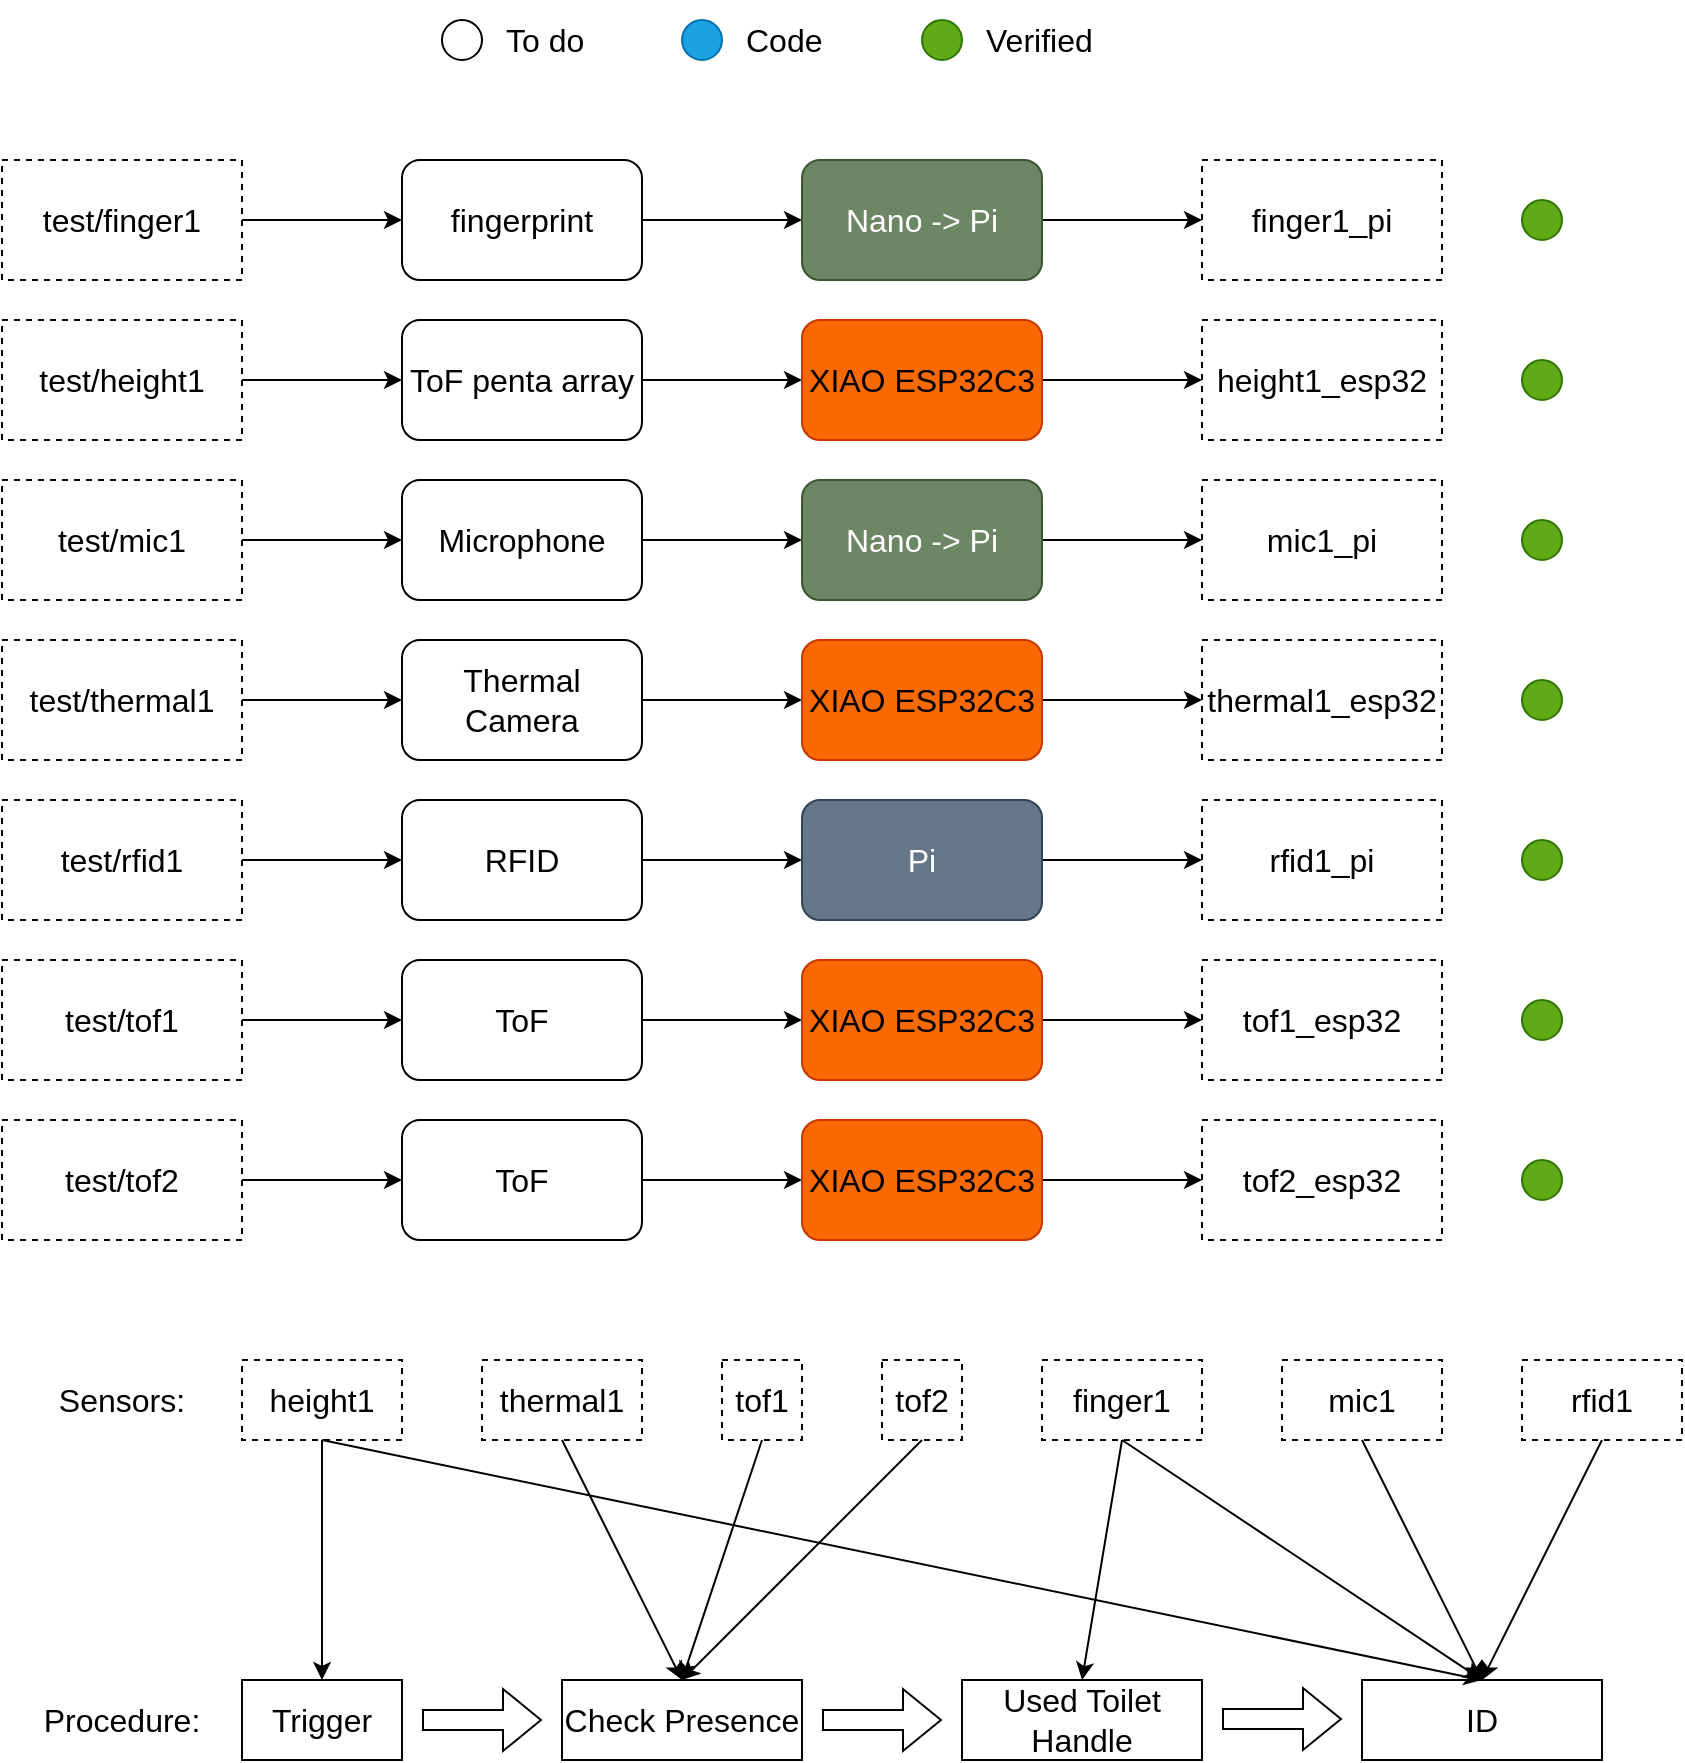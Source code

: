 <mxfile version="23.0.2" type="device">
  <diagram id="KD6A33hOnKHh0tPZ0QpS" name="Page-1">
    <mxGraphModel dx="1194" dy="824" grid="1" gridSize="10" guides="1" tooltips="1" connect="1" arrows="1" fold="1" page="1" pageScale="1" pageWidth="850" pageHeight="1100" math="0" shadow="0">
      <root>
        <mxCell id="0" />
        <mxCell id="1" parent="0" />
        <mxCell id="s0LngXk4wrC1B4DQAVKM-2" value="" style="edgeStyle=orthogonalEdgeStyle;rounded=0;orthogonalLoop=1;jettySize=auto;html=1;" parent="1" source="cqa180hqLIQ2aw_EELrV-1" target="s0LngXk4wrC1B4DQAVKM-1" edge="1">
          <mxGeometry relative="1" as="geometry" />
        </mxCell>
        <mxCell id="cqa180hqLIQ2aw_EELrV-1" value="fingerprint" style="rounded=1;whiteSpace=wrap;html=1;fontSize=16;" parent="1" vertex="1">
          <mxGeometry x="200" y="160" width="120" height="60" as="geometry" />
        </mxCell>
        <mxCell id="cqa180hqLIQ2aw_EELrV-6" value="" style="edgeStyle=orthogonalEdgeStyle;rounded=0;orthogonalLoop=1;jettySize=auto;html=1;fontSize=16;" parent="1" source="cqa180hqLIQ2aw_EELrV-4" target="cqa180hqLIQ2aw_EELrV-5" edge="1">
          <mxGeometry relative="1" as="geometry" />
        </mxCell>
        <mxCell id="cqa180hqLIQ2aw_EELrV-4" value="ToF penta array" style="rounded=1;whiteSpace=wrap;html=1;fontSize=16;" parent="1" vertex="1">
          <mxGeometry x="200" y="240" width="120" height="60" as="geometry" />
        </mxCell>
        <mxCell id="6i2Ng4-ThXqG3mX0xS2--31" value="" style="edgeStyle=orthogonalEdgeStyle;rounded=0;orthogonalLoop=1;jettySize=auto;html=1;fontSize=16;" parent="1" source="cqa180hqLIQ2aw_EELrV-5" target="6i2Ng4-ThXqG3mX0xS2--26" edge="1">
          <mxGeometry relative="1" as="geometry" />
        </mxCell>
        <mxCell id="cqa180hqLIQ2aw_EELrV-5" value="XIAO ESP32C3" style="rounded=1;whiteSpace=wrap;html=1;fontSize=16;fillColor=#fa6800;fontColor=#000000;strokeColor=#C73500;" parent="1" vertex="1">
          <mxGeometry x="400" y="240" width="120" height="60" as="geometry" />
        </mxCell>
        <mxCell id="cqa180hqLIQ2aw_EELrV-9" value="" style="edgeStyle=orthogonalEdgeStyle;rounded=0;orthogonalLoop=1;jettySize=auto;html=1;fontSize=16;entryX=0;entryY=0.5;entryDx=0;entryDy=0;" parent="1" source="cqa180hqLIQ2aw_EELrV-7" target="s0LngXk4wrC1B4DQAVKM-4" edge="1">
          <mxGeometry relative="1" as="geometry">
            <mxPoint x="400" y="350" as="targetPoint" />
          </mxGeometry>
        </mxCell>
        <mxCell id="cqa180hqLIQ2aw_EELrV-7" value="Microphone" style="rounded=1;whiteSpace=wrap;html=1;fontSize=16;" parent="1" vertex="1">
          <mxGeometry x="200" y="320" width="120" height="60" as="geometry" />
        </mxCell>
        <mxCell id="6i2Ng4-ThXqG3mX0xS2--32" value="" style="edgeStyle=orthogonalEdgeStyle;rounded=0;orthogonalLoop=1;jettySize=auto;html=1;fontSize=16;exitX=1;exitY=0.5;exitDx=0;exitDy=0;" parent="1" source="s0LngXk4wrC1B4DQAVKM-4" target="6i2Ng4-ThXqG3mX0xS2--27" edge="1">
          <mxGeometry relative="1" as="geometry">
            <mxPoint x="520" y="350" as="sourcePoint" />
          </mxGeometry>
        </mxCell>
        <mxCell id="cqa180hqLIQ2aw_EELrV-12" value="" style="edgeStyle=orthogonalEdgeStyle;rounded=0;orthogonalLoop=1;jettySize=auto;html=1;fontSize=16;" parent="1" source="cqa180hqLIQ2aw_EELrV-10" target="cqa180hqLIQ2aw_EELrV-11" edge="1">
          <mxGeometry relative="1" as="geometry" />
        </mxCell>
        <mxCell id="cqa180hqLIQ2aw_EELrV-10" value="Thermal Camera" style="rounded=1;whiteSpace=wrap;html=1;fontSize=16;" parent="1" vertex="1">
          <mxGeometry x="200" y="400" width="120" height="60" as="geometry" />
        </mxCell>
        <mxCell id="6i2Ng4-ThXqG3mX0xS2--22" value="" style="edgeStyle=orthogonalEdgeStyle;rounded=0;orthogonalLoop=1;jettySize=auto;html=1;fontSize=16;" parent="1" source="cqa180hqLIQ2aw_EELrV-11" target="6i2Ng4-ThXqG3mX0xS2--16" edge="1">
          <mxGeometry relative="1" as="geometry" />
        </mxCell>
        <mxCell id="cqa180hqLIQ2aw_EELrV-11" value="XIAO ESP32C3" style="whiteSpace=wrap;html=1;rounded=1;fontSize=16;fillColor=#fa6800;fontColor=#000000;strokeColor=#C73500;" parent="1" vertex="1">
          <mxGeometry x="400" y="400" width="120" height="60" as="geometry" />
        </mxCell>
        <mxCell id="cqa180hqLIQ2aw_EELrV-15" value="" style="edgeStyle=orthogonalEdgeStyle;rounded=0;orthogonalLoop=1;jettySize=auto;html=1;fontSize=16;" parent="1" source="cqa180hqLIQ2aw_EELrV-13" target="cqa180hqLIQ2aw_EELrV-14" edge="1">
          <mxGeometry relative="1" as="geometry" />
        </mxCell>
        <mxCell id="cqa180hqLIQ2aw_EELrV-13" value="RFID" style="rounded=1;whiteSpace=wrap;html=1;fontSize=16;" parent="1" vertex="1">
          <mxGeometry x="200" y="480" width="120" height="60" as="geometry" />
        </mxCell>
        <mxCell id="6i2Ng4-ThXqG3mX0xS2--23" value="" style="edgeStyle=orthogonalEdgeStyle;rounded=0;orthogonalLoop=1;jettySize=auto;html=1;fontSize=16;" parent="1" source="cqa180hqLIQ2aw_EELrV-14" target="6i2Ng4-ThXqG3mX0xS2--17" edge="1">
          <mxGeometry relative="1" as="geometry" />
        </mxCell>
        <mxCell id="cqa180hqLIQ2aw_EELrV-14" value="Pi" style="whiteSpace=wrap;html=1;rounded=1;fontSize=16;fillColor=#647687;fontColor=#ffffff;strokeColor=#314354;" parent="1" vertex="1">
          <mxGeometry x="400" y="480" width="120" height="60" as="geometry" />
        </mxCell>
        <mxCell id="cqa180hqLIQ2aw_EELrV-18" value="" style="edgeStyle=orthogonalEdgeStyle;rounded=0;orthogonalLoop=1;jettySize=auto;html=1;fontSize=16;" parent="1" source="cqa180hqLIQ2aw_EELrV-16" target="cqa180hqLIQ2aw_EELrV-17" edge="1">
          <mxGeometry relative="1" as="geometry" />
        </mxCell>
        <mxCell id="cqa180hqLIQ2aw_EELrV-16" value="ToF" style="rounded=1;whiteSpace=wrap;html=1;fontSize=16;" parent="1" vertex="1">
          <mxGeometry x="200" y="560" width="120" height="60" as="geometry" />
        </mxCell>
        <mxCell id="6i2Ng4-ThXqG3mX0xS2--24" value="" style="edgeStyle=orthogonalEdgeStyle;rounded=0;orthogonalLoop=1;jettySize=auto;html=1;fontSize=16;" parent="1" source="cqa180hqLIQ2aw_EELrV-17" target="6i2Ng4-ThXqG3mX0xS2--18" edge="1">
          <mxGeometry relative="1" as="geometry" />
        </mxCell>
        <mxCell id="cqa180hqLIQ2aw_EELrV-17" value="XIAO ESP32C3" style="whiteSpace=wrap;html=1;rounded=1;fontSize=16;fillColor=#fa6800;fontColor=#000000;strokeColor=#C73500;" parent="1" vertex="1">
          <mxGeometry x="400" y="560" width="120" height="60" as="geometry" />
        </mxCell>
        <mxCell id="cqa180hqLIQ2aw_EELrV-21" value="" style="edgeStyle=orthogonalEdgeStyle;rounded=0;orthogonalLoop=1;jettySize=auto;html=1;" parent="1" source="cqa180hqLIQ2aw_EELrV-19" target="cqa180hqLIQ2aw_EELrV-1" edge="1">
          <mxGeometry relative="1" as="geometry" />
        </mxCell>
        <mxCell id="cqa180hqLIQ2aw_EELrV-19" value="test/finger1" style="whiteSpace=wrap;html=1;fontSize=16;rounded=0;dashed=1;" parent="1" vertex="1">
          <mxGeometry y="160" width="120" height="60" as="geometry" />
        </mxCell>
        <mxCell id="cqa180hqLIQ2aw_EELrV-27" value="" style="edgeStyle=orthogonalEdgeStyle;rounded=0;orthogonalLoop=1;jettySize=auto;html=1;" parent="1" source="cqa180hqLIQ2aw_EELrV-22" target="cqa180hqLIQ2aw_EELrV-4" edge="1">
          <mxGeometry relative="1" as="geometry" />
        </mxCell>
        <mxCell id="cqa180hqLIQ2aw_EELrV-22" value="test/height1" style="whiteSpace=wrap;html=1;fontSize=16;rounded=0;dashed=1;" parent="1" vertex="1">
          <mxGeometry y="240" width="120" height="60" as="geometry" />
        </mxCell>
        <mxCell id="cqa180hqLIQ2aw_EELrV-28" value="" style="edgeStyle=orthogonalEdgeStyle;rounded=0;orthogonalLoop=1;jettySize=auto;html=1;" parent="1" source="cqa180hqLIQ2aw_EELrV-23" target="cqa180hqLIQ2aw_EELrV-7" edge="1">
          <mxGeometry relative="1" as="geometry" />
        </mxCell>
        <mxCell id="cqa180hqLIQ2aw_EELrV-23" value="test/mic1" style="whiteSpace=wrap;html=1;fontSize=16;rounded=0;dashed=1;" parent="1" vertex="1">
          <mxGeometry y="320" width="120" height="60" as="geometry" />
        </mxCell>
        <mxCell id="cqa180hqLIQ2aw_EELrV-29" value="" style="edgeStyle=orthogonalEdgeStyle;rounded=0;orthogonalLoop=1;jettySize=auto;html=1;" parent="1" source="cqa180hqLIQ2aw_EELrV-24" target="cqa180hqLIQ2aw_EELrV-10" edge="1">
          <mxGeometry relative="1" as="geometry" />
        </mxCell>
        <mxCell id="cqa180hqLIQ2aw_EELrV-24" value="test/thermal1" style="whiteSpace=wrap;html=1;fontSize=16;rounded=0;dashed=1;" parent="1" vertex="1">
          <mxGeometry y="400" width="120" height="60" as="geometry" />
        </mxCell>
        <mxCell id="cqa180hqLIQ2aw_EELrV-30" value="" style="edgeStyle=orthogonalEdgeStyle;rounded=0;orthogonalLoop=1;jettySize=auto;html=1;" parent="1" source="cqa180hqLIQ2aw_EELrV-25" target="cqa180hqLIQ2aw_EELrV-13" edge="1">
          <mxGeometry relative="1" as="geometry" />
        </mxCell>
        <mxCell id="cqa180hqLIQ2aw_EELrV-25" value="test/rfid1" style="whiteSpace=wrap;html=1;fontSize=16;rounded=0;dashed=1;" parent="1" vertex="1">
          <mxGeometry y="480" width="120" height="60" as="geometry" />
        </mxCell>
        <mxCell id="cqa180hqLIQ2aw_EELrV-31" value="" style="edgeStyle=orthogonalEdgeStyle;rounded=0;orthogonalLoop=1;jettySize=auto;html=1;" parent="1" source="cqa180hqLIQ2aw_EELrV-26" target="cqa180hqLIQ2aw_EELrV-16" edge="1">
          <mxGeometry relative="1" as="geometry" />
        </mxCell>
        <mxCell id="cqa180hqLIQ2aw_EELrV-26" value="test/tof1" style="whiteSpace=wrap;html=1;fontSize=16;rounded=0;dashed=1;" parent="1" vertex="1">
          <mxGeometry y="560" width="120" height="60" as="geometry" />
        </mxCell>
        <mxCell id="cqa180hqLIQ2aw_EELrV-33" value="" style="ellipse;whiteSpace=wrap;html=1;aspect=fixed;fillColor=#60a917;fontColor=#ffffff;strokeColor=#2D7600;" parent="1" vertex="1">
          <mxGeometry x="760" y="180" width="20" height="20" as="geometry" />
        </mxCell>
        <mxCell id="cqa180hqLIQ2aw_EELrV-34" value="" style="ellipse;whiteSpace=wrap;html=1;aspect=fixed;fillColor=#60a917;fontColor=#ffffff;strokeColor=#2D7600;" parent="1" vertex="1">
          <mxGeometry x="760" y="260" width="20" height="20" as="geometry" />
        </mxCell>
        <mxCell id="cqa180hqLIQ2aw_EELrV-35" value="" style="ellipse;whiteSpace=wrap;html=1;aspect=fixed;fillColor=#60a917;fontColor=#ffffff;strokeColor=#2D7600;" parent="1" vertex="1">
          <mxGeometry x="760" y="340" width="20" height="20" as="geometry" />
        </mxCell>
        <mxCell id="cqa180hqLIQ2aw_EELrV-36" value="" style="ellipse;whiteSpace=wrap;html=1;aspect=fixed;fillColor=#60a917;fontColor=#ffffff;strokeColor=#2D7600;" parent="1" vertex="1">
          <mxGeometry x="760" y="420" width="20" height="20" as="geometry" />
        </mxCell>
        <mxCell id="cqa180hqLIQ2aw_EELrV-37" value="" style="ellipse;whiteSpace=wrap;html=1;aspect=fixed;fillColor=#60a917;fontColor=#ffffff;strokeColor=#2D7600;" parent="1" vertex="1">
          <mxGeometry x="760" y="500" width="20" height="20" as="geometry" />
        </mxCell>
        <mxCell id="cqa180hqLIQ2aw_EELrV-38" value="" style="ellipse;whiteSpace=wrap;html=1;aspect=fixed;fillColor=#60a917;fontColor=#ffffff;strokeColor=#2D7600;" parent="1" vertex="1">
          <mxGeometry x="760" y="580" width="20" height="20" as="geometry" />
        </mxCell>
        <mxCell id="K-2fhQaBO9Zreb0G1oeB-1" value="" style="edgeStyle=orthogonalEdgeStyle;rounded=0;orthogonalLoop=1;jettySize=auto;html=1;fontSize=16;" parent="1" source="K-2fhQaBO9Zreb0G1oeB-2" target="K-2fhQaBO9Zreb0G1oeB-3" edge="1">
          <mxGeometry relative="1" as="geometry" />
        </mxCell>
        <mxCell id="K-2fhQaBO9Zreb0G1oeB-2" value="ToF" style="rounded=1;whiteSpace=wrap;html=1;fontSize=16;" parent="1" vertex="1">
          <mxGeometry x="200" y="640" width="120" height="60" as="geometry" />
        </mxCell>
        <mxCell id="6i2Ng4-ThXqG3mX0xS2--29" value="" style="edgeStyle=orthogonalEdgeStyle;rounded=0;orthogonalLoop=1;jettySize=auto;html=1;fontSize=16;" parent="1" source="K-2fhQaBO9Zreb0G1oeB-3" target="6i2Ng4-ThXqG3mX0xS2--28" edge="1">
          <mxGeometry relative="1" as="geometry" />
        </mxCell>
        <mxCell id="K-2fhQaBO9Zreb0G1oeB-3" value="XIAO ESP32C3" style="whiteSpace=wrap;html=1;rounded=1;fontSize=16;fillColor=#fa6800;fontColor=#000000;strokeColor=#C73500;" parent="1" vertex="1">
          <mxGeometry x="400" y="640" width="120" height="60" as="geometry" />
        </mxCell>
        <mxCell id="K-2fhQaBO9Zreb0G1oeB-4" value="" style="edgeStyle=orthogonalEdgeStyle;rounded=0;orthogonalLoop=1;jettySize=auto;html=1;" parent="1" source="K-2fhQaBO9Zreb0G1oeB-5" target="K-2fhQaBO9Zreb0G1oeB-2" edge="1">
          <mxGeometry relative="1" as="geometry" />
        </mxCell>
        <mxCell id="K-2fhQaBO9Zreb0G1oeB-5" value="test/tof2" style="whiteSpace=wrap;html=1;fontSize=16;rounded=0;dashed=1;" parent="1" vertex="1">
          <mxGeometry y="640" width="120" height="60" as="geometry" />
        </mxCell>
        <mxCell id="6i2Ng4-ThXqG3mX0xS2--16" value="thermal1_esp32" style="rounded=0;whiteSpace=wrap;html=1;fontSize=16;dashed=1;" parent="1" vertex="1">
          <mxGeometry x="600" y="400" width="120" height="60" as="geometry" />
        </mxCell>
        <mxCell id="6i2Ng4-ThXqG3mX0xS2--17" value="rfid1_pi" style="rounded=0;whiteSpace=wrap;html=1;fontSize=16;dashed=1;" parent="1" vertex="1">
          <mxGeometry x="600" y="480" width="120" height="60" as="geometry" />
        </mxCell>
        <mxCell id="6i2Ng4-ThXqG3mX0xS2--18" value="tof1_esp32" style="rounded=0;whiteSpace=wrap;html=1;fontSize=16;dashed=1;" parent="1" vertex="1">
          <mxGeometry x="600" y="560" width="120" height="60" as="geometry" />
        </mxCell>
        <mxCell id="6i2Ng4-ThXqG3mX0xS2--25" value="finger1_pi" style="rounded=0;whiteSpace=wrap;html=1;fontSize=16;dashed=1;" parent="1" vertex="1">
          <mxGeometry x="600" y="160" width="120" height="60" as="geometry" />
        </mxCell>
        <mxCell id="6i2Ng4-ThXqG3mX0xS2--26" value="height1_esp32" style="rounded=0;whiteSpace=wrap;html=1;fontSize=16;dashed=1;" parent="1" vertex="1">
          <mxGeometry x="600" y="240" width="120" height="60" as="geometry" />
        </mxCell>
        <mxCell id="6i2Ng4-ThXqG3mX0xS2--27" value="mic1_pi" style="rounded=0;whiteSpace=wrap;html=1;fontSize=16;dashed=1;" parent="1" vertex="1">
          <mxGeometry x="600" y="320" width="120" height="60" as="geometry" />
        </mxCell>
        <mxCell id="6i2Ng4-ThXqG3mX0xS2--28" value="tof2_esp32" style="rounded=0;whiteSpace=wrap;html=1;fontSize=16;dashed=1;" parent="1" vertex="1">
          <mxGeometry x="600" y="640" width="120" height="60" as="geometry" />
        </mxCell>
        <mxCell id="6i2Ng4-ThXqG3mX0xS2--33" value="" style="ellipse;whiteSpace=wrap;html=1;aspect=fixed;fillColor=#60a917;fontColor=#ffffff;strokeColor=#2D7600;" parent="1" vertex="1">
          <mxGeometry x="760" y="660" width="20" height="20" as="geometry" />
        </mxCell>
        <mxCell id="6i2Ng4-ThXqG3mX0xS2--34" value="" style="group" parent="1" vertex="1" connectable="0">
          <mxGeometry x="220" y="80" width="110" height="40" as="geometry" />
        </mxCell>
        <mxCell id="6i2Ng4-ThXqG3mX0xS2--2" value="" style="ellipse;whiteSpace=wrap;html=1;aspect=fixed;" parent="6i2Ng4-ThXqG3mX0xS2--34" vertex="1">
          <mxGeometry y="10" width="20" height="20" as="geometry" />
        </mxCell>
        <mxCell id="6i2Ng4-ThXqG3mX0xS2--7" value="To do" style="text;html=1;strokeColor=none;fillColor=none;align=left;verticalAlign=middle;whiteSpace=wrap;rounded=0;fontSize=16;fontStyle=0" parent="6i2Ng4-ThXqG3mX0xS2--34" vertex="1">
          <mxGeometry x="30" width="80" height="40" as="geometry" />
        </mxCell>
        <mxCell id="6i2Ng4-ThXqG3mX0xS2--35" value="" style="group" parent="1" vertex="1" connectable="0">
          <mxGeometry x="340" y="80" width="110" height="40" as="geometry" />
        </mxCell>
        <mxCell id="6i2Ng4-ThXqG3mX0xS2--36" value="" style="ellipse;whiteSpace=wrap;html=1;aspect=fixed;fillColor=#1ba1e2;fontColor=#ffffff;strokeColor=#006EAF;" parent="6i2Ng4-ThXqG3mX0xS2--35" vertex="1">
          <mxGeometry y="10" width="20" height="20" as="geometry" />
        </mxCell>
        <mxCell id="6i2Ng4-ThXqG3mX0xS2--37" value="Code" style="text;html=1;strokeColor=none;fillColor=none;align=left;verticalAlign=middle;whiteSpace=wrap;rounded=0;fontSize=16;fontStyle=0" parent="6i2Ng4-ThXqG3mX0xS2--35" vertex="1">
          <mxGeometry x="30" width="80" height="40" as="geometry" />
        </mxCell>
        <mxCell id="6i2Ng4-ThXqG3mX0xS2--38" value="" style="group" parent="1" vertex="1" connectable="0">
          <mxGeometry x="460" y="80" width="110" height="40" as="geometry" />
        </mxCell>
        <mxCell id="6i2Ng4-ThXqG3mX0xS2--39" value="" style="ellipse;whiteSpace=wrap;html=1;aspect=fixed;fillColor=#60a917;fontColor=#ffffff;strokeColor=#2D7600;" parent="6i2Ng4-ThXqG3mX0xS2--38" vertex="1">
          <mxGeometry y="10" width="20" height="20" as="geometry" />
        </mxCell>
        <mxCell id="6i2Ng4-ThXqG3mX0xS2--40" value="Verified" style="text;html=1;strokeColor=none;fillColor=none;align=left;verticalAlign=middle;whiteSpace=wrap;rounded=0;fontSize=16;fontStyle=0" parent="6i2Ng4-ThXqG3mX0xS2--38" vertex="1">
          <mxGeometry x="30" width="80" height="40" as="geometry" />
        </mxCell>
        <mxCell id="s0LngXk4wrC1B4DQAVKM-3" value="" style="edgeStyle=orthogonalEdgeStyle;rounded=0;orthogonalLoop=1;jettySize=auto;html=1;" parent="1" source="s0LngXk4wrC1B4DQAVKM-1" target="6i2Ng4-ThXqG3mX0xS2--25" edge="1">
          <mxGeometry relative="1" as="geometry" />
        </mxCell>
        <mxCell id="s0LngXk4wrC1B4DQAVKM-1" value="Nano -&amp;gt; Pi" style="whiteSpace=wrap;html=1;rounded=1;fontSize=16;fillColor=#6d8764;fontColor=#ffffff;strokeColor=#3A5431;" parent="1" vertex="1">
          <mxGeometry x="400" y="160" width="120" height="60" as="geometry" />
        </mxCell>
        <mxCell id="s0LngXk4wrC1B4DQAVKM-4" value="Nano -&amp;gt; Pi" style="whiteSpace=wrap;html=1;rounded=1;fontSize=16;fillColor=#6d8764;fontColor=#ffffff;strokeColor=#3A5431;" parent="1" vertex="1">
          <mxGeometry x="400" y="320" width="120" height="60" as="geometry" />
        </mxCell>
        <mxCell id="L5tP4J_9Vo0bheGGgJwC-2" value="Trigger" style="text;html=1;strokeColor=default;fillColor=none;align=center;verticalAlign=middle;whiteSpace=wrap;rounded=0;fontSize=16;" parent="1" vertex="1">
          <mxGeometry x="120" y="920" width="80" height="40" as="geometry" />
        </mxCell>
        <mxCell id="L5tP4J_9Vo0bheGGgJwC-7" value="Check Presence" style="text;html=1;strokeColor=default;fillColor=none;align=center;verticalAlign=middle;whiteSpace=wrap;rounded=0;fontSize=16;" parent="1" vertex="1">
          <mxGeometry x="280" y="920" width="120" height="40" as="geometry" />
        </mxCell>
        <mxCell id="L5tP4J_9Vo0bheGGgJwC-11" value="Used Toilet Handle" style="text;html=1;strokeColor=default;fillColor=none;align=center;verticalAlign=middle;whiteSpace=wrap;rounded=0;fontSize=16;" parent="1" vertex="1">
          <mxGeometry x="480" y="920" width="120" height="40" as="geometry" />
        </mxCell>
        <mxCell id="L5tP4J_9Vo0bheGGgJwC-12" value="height1" style="whiteSpace=wrap;html=1;fontSize=16;rounded=0;dashed=1;strokeColor=#000000;" parent="1" vertex="1">
          <mxGeometry x="120" y="760" width="80" height="40" as="geometry" />
        </mxCell>
        <mxCell id="L5tP4J_9Vo0bheGGgJwC-13" value="finger1" style="whiteSpace=wrap;html=1;fontSize=16;rounded=0;dashed=1;" parent="1" vertex="1">
          <mxGeometry x="520" y="760" width="80" height="40" as="geometry" />
        </mxCell>
        <mxCell id="L5tP4J_9Vo0bheGGgJwC-14" value="mic1" style="whiteSpace=wrap;html=1;fontSize=16;rounded=0;dashed=1;" parent="1" vertex="1">
          <mxGeometry x="640" y="760" width="80" height="40" as="geometry" />
        </mxCell>
        <mxCell id="L5tP4J_9Vo0bheGGgJwC-15" value="thermal1" style="whiteSpace=wrap;html=1;fontSize=16;rounded=0;dashed=1;" parent="1" vertex="1">
          <mxGeometry x="240" y="760" width="80" height="40" as="geometry" />
        </mxCell>
        <mxCell id="L5tP4J_9Vo0bheGGgJwC-16" value="rfid1" style="whiteSpace=wrap;html=1;fontSize=16;rounded=0;dashed=1;" parent="1" vertex="1">
          <mxGeometry x="760" y="760" width="80" height="40" as="geometry" />
        </mxCell>
        <mxCell id="L5tP4J_9Vo0bheGGgJwC-17" value="tof1" style="whiteSpace=wrap;html=1;fontSize=16;rounded=0;dashed=1;" parent="1" vertex="1">
          <mxGeometry x="360" y="760" width="40" height="40" as="geometry" />
        </mxCell>
        <mxCell id="L5tP4J_9Vo0bheGGgJwC-18" value="tof2" style="whiteSpace=wrap;html=1;fontSize=16;rounded=0;dashed=1;" parent="1" vertex="1">
          <mxGeometry x="440" y="760" width="40" height="40" as="geometry" />
        </mxCell>
        <mxCell id="L5tP4J_9Vo0bheGGgJwC-19" value="" style="endArrow=classic;html=1;rounded=0;fontSize=16;entryX=0.5;entryY=0;entryDx=0;entryDy=0;exitX=0.5;exitY=1;exitDx=0;exitDy=0;" parent="1" source="L5tP4J_9Vo0bheGGgJwC-12" target="L5tP4J_9Vo0bheGGgJwC-2" edge="1">
          <mxGeometry width="50" height="50" relative="1" as="geometry">
            <mxPoint x="250" y="860" as="sourcePoint" />
            <mxPoint x="530" y="760" as="targetPoint" />
          </mxGeometry>
        </mxCell>
        <mxCell id="L5tP4J_9Vo0bheGGgJwC-23" value="" style="endArrow=classic;html=1;rounded=0;fontSize=16;entryX=0.5;entryY=0;entryDx=0;entryDy=0;exitX=0.5;exitY=1;exitDx=0;exitDy=0;" parent="1" source="L5tP4J_9Vo0bheGGgJwC-18" target="L5tP4J_9Vo0bheGGgJwC-7" edge="1">
          <mxGeometry width="50" height="50" relative="1" as="geometry">
            <mxPoint x="170" y="810" as="sourcePoint" />
            <mxPoint x="170" y="930" as="targetPoint" />
          </mxGeometry>
        </mxCell>
        <mxCell id="L5tP4J_9Vo0bheGGgJwC-24" value="" style="endArrow=classic;html=1;rounded=0;fontSize=16;entryX=0.5;entryY=0;entryDx=0;entryDy=0;exitX=0.5;exitY=1;exitDx=0;exitDy=0;" parent="1" source="L5tP4J_9Vo0bheGGgJwC-17" target="L5tP4J_9Vo0bheGGgJwC-7" edge="1">
          <mxGeometry width="50" height="50" relative="1" as="geometry">
            <mxPoint x="180" y="820" as="sourcePoint" />
            <mxPoint x="180" y="940" as="targetPoint" />
          </mxGeometry>
        </mxCell>
        <mxCell id="L5tP4J_9Vo0bheGGgJwC-25" value="" style="endArrow=classic;html=1;rounded=0;fontSize=16;entryX=0.5;entryY=0;entryDx=0;entryDy=0;exitX=0.5;exitY=1;exitDx=0;exitDy=0;" parent="1" source="L5tP4J_9Vo0bheGGgJwC-15" target="L5tP4J_9Vo0bheGGgJwC-7" edge="1">
          <mxGeometry width="50" height="50" relative="1" as="geometry">
            <mxPoint x="190" y="830" as="sourcePoint" />
            <mxPoint x="190" y="950" as="targetPoint" />
          </mxGeometry>
        </mxCell>
        <mxCell id="L5tP4J_9Vo0bheGGgJwC-26" value="" style="endArrow=classic;html=1;rounded=0;fontSize=16;entryX=0.5;entryY=0;entryDx=0;entryDy=0;exitX=0.5;exitY=1;exitDx=0;exitDy=0;" parent="1" source="L5tP4J_9Vo0bheGGgJwC-13" target="L5tP4J_9Vo0bheGGgJwC-11" edge="1">
          <mxGeometry width="50" height="50" relative="1" as="geometry">
            <mxPoint x="530" y="810" as="sourcePoint" />
            <mxPoint x="350" y="930" as="targetPoint" />
          </mxGeometry>
        </mxCell>
        <mxCell id="L5tP4J_9Vo0bheGGgJwC-27" value="ID" style="text;html=1;strokeColor=default;fillColor=none;align=center;verticalAlign=middle;whiteSpace=wrap;rounded=0;fontSize=16;" parent="1" vertex="1">
          <mxGeometry x="680" y="920" width="120" height="40" as="geometry" />
        </mxCell>
        <mxCell id="L5tP4J_9Vo0bheGGgJwC-28" value="" style="endArrow=classic;html=1;rounded=0;fontSize=16;entryX=0.5;entryY=0;entryDx=0;entryDy=0;exitX=0.5;exitY=1;exitDx=0;exitDy=0;" parent="1" source="L5tP4J_9Vo0bheGGgJwC-13" target="L5tP4J_9Vo0bheGGgJwC-27" edge="1">
          <mxGeometry width="50" height="50" relative="1" as="geometry">
            <mxPoint x="650" y="810" as="sourcePoint" />
            <mxPoint x="550" y="930" as="targetPoint" />
          </mxGeometry>
        </mxCell>
        <mxCell id="L5tP4J_9Vo0bheGGgJwC-29" value="" style="endArrow=classic;html=1;rounded=0;fontSize=16;entryX=0.5;entryY=0;entryDx=0;entryDy=0;exitX=0.5;exitY=1;exitDx=0;exitDy=0;" parent="1" source="L5tP4J_9Vo0bheGGgJwC-14" target="L5tP4J_9Vo0bheGGgJwC-27" edge="1">
          <mxGeometry width="50" height="50" relative="1" as="geometry">
            <mxPoint x="650" y="810" as="sourcePoint" />
            <mxPoint x="750" y="930" as="targetPoint" />
          </mxGeometry>
        </mxCell>
        <mxCell id="L5tP4J_9Vo0bheGGgJwC-30" value="" style="endArrow=classic;html=1;rounded=0;fontSize=16;entryX=0.5;entryY=0;entryDx=0;entryDy=0;exitX=0.5;exitY=1;exitDx=0;exitDy=0;" parent="1" source="L5tP4J_9Vo0bheGGgJwC-16" target="L5tP4J_9Vo0bheGGgJwC-27" edge="1">
          <mxGeometry width="50" height="50" relative="1" as="geometry">
            <mxPoint x="770" y="810" as="sourcePoint" />
            <mxPoint x="750" y="930" as="targetPoint" />
          </mxGeometry>
        </mxCell>
        <mxCell id="L5tP4J_9Vo0bheGGgJwC-31" value="" style="shape=flexArrow;endArrow=classic;html=1;rounded=0;fontSize=16;" parent="1" edge="1">
          <mxGeometry width="50" height="50" relative="1" as="geometry">
            <mxPoint x="210" y="940" as="sourcePoint" />
            <mxPoint x="270" y="940" as="targetPoint" />
          </mxGeometry>
        </mxCell>
        <mxCell id="L5tP4J_9Vo0bheGGgJwC-32" value="" style="shape=flexArrow;endArrow=classic;html=1;rounded=0;fontSize=16;" parent="1" edge="1">
          <mxGeometry width="50" height="50" relative="1" as="geometry">
            <mxPoint x="410" y="940" as="sourcePoint" />
            <mxPoint x="470" y="940" as="targetPoint" />
          </mxGeometry>
        </mxCell>
        <mxCell id="L5tP4J_9Vo0bheGGgJwC-33" value="" style="shape=flexArrow;endArrow=classic;html=1;rounded=0;fontSize=16;" parent="1" edge="1">
          <mxGeometry width="50" height="50" relative="1" as="geometry">
            <mxPoint x="610" y="939.5" as="sourcePoint" />
            <mxPoint x="670" y="939.5" as="targetPoint" />
          </mxGeometry>
        </mxCell>
        <mxCell id="L5tP4J_9Vo0bheGGgJwC-34" value="" style="endArrow=classic;html=1;rounded=0;fontSize=16;entryX=0.5;entryY=0;entryDx=0;entryDy=0;exitX=0.5;exitY=1;exitDx=0;exitDy=0;" parent="1" source="L5tP4J_9Vo0bheGGgJwC-12" target="L5tP4J_9Vo0bheGGgJwC-27" edge="1">
          <mxGeometry width="50" height="50" relative="1" as="geometry">
            <mxPoint x="170" y="810" as="sourcePoint" />
            <mxPoint x="170" y="930" as="targetPoint" />
          </mxGeometry>
        </mxCell>
        <mxCell id="L5tP4J_9Vo0bheGGgJwC-35" value="Sensors:" style="text;html=1;strokeColor=none;fillColor=none;align=center;verticalAlign=middle;whiteSpace=wrap;rounded=0;strokeWidth=3;fontSize=16;" parent="1" vertex="1">
          <mxGeometry x="20" y="760" width="80" height="40" as="geometry" />
        </mxCell>
        <mxCell id="L5tP4J_9Vo0bheGGgJwC-36" value="Procedure:" style="text;html=1;strokeColor=none;fillColor=none;align=center;verticalAlign=middle;whiteSpace=wrap;rounded=0;strokeWidth=3;fontSize=16;" parent="1" vertex="1">
          <mxGeometry x="20" y="920" width="80" height="40" as="geometry" />
        </mxCell>
      </root>
    </mxGraphModel>
  </diagram>
</mxfile>
